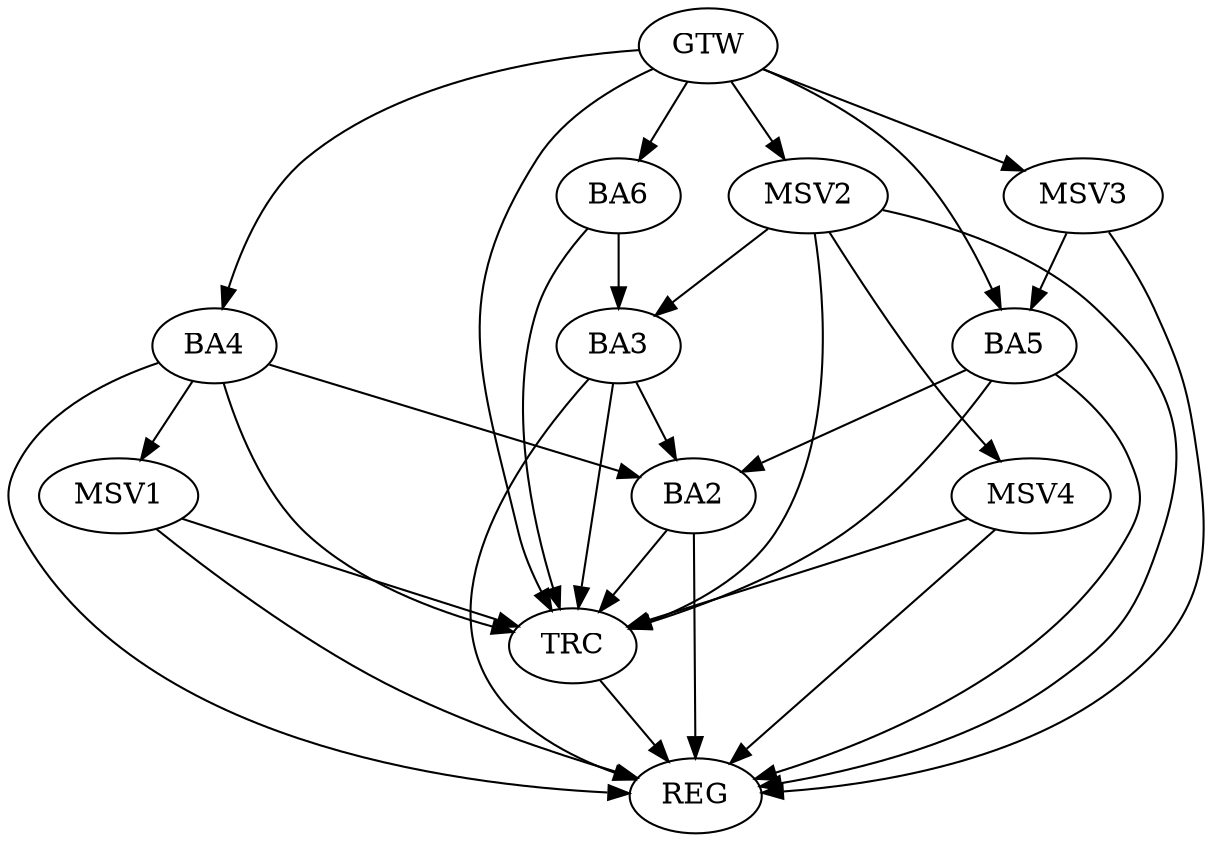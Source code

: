 strict digraph G {
  BA2 [ label="BA2" ];
  BA3 [ label="BA3" ];
  BA4 [ label="BA4" ];
  BA5 [ label="BA5" ];
  BA6 [ label="BA6" ];
  GTW [ label="GTW" ];
  REG [ label="REG" ];
  TRC [ label="TRC" ];
  MSV1 [ label="MSV1" ];
  MSV2 [ label="MSV2" ];
  MSV3 [ label="MSV3" ];
  MSV4 [ label="MSV4" ];
  BA3 -> BA2;
  BA4 -> BA2;
  BA5 -> BA2;
  BA6 -> BA3;
  GTW -> BA4;
  GTW -> BA5;
  GTW -> BA6;
  BA2 -> REG;
  BA3 -> REG;
  BA4 -> REG;
  BA5 -> REG;
  BA2 -> TRC;
  BA3 -> TRC;
  BA4 -> TRC;
  BA5 -> TRC;
  BA6 -> TRC;
  GTW -> TRC;
  TRC -> REG;
  BA4 -> MSV1;
  MSV1 -> REG;
  MSV1 -> TRC;
  MSV2 -> BA3;
  GTW -> MSV2;
  MSV2 -> REG;
  MSV2 -> TRC;
  MSV3 -> BA5;
  GTW -> MSV3;
  MSV3 -> REG;
  MSV2 -> MSV4;
  MSV4 -> REG;
  MSV4 -> TRC;
}
